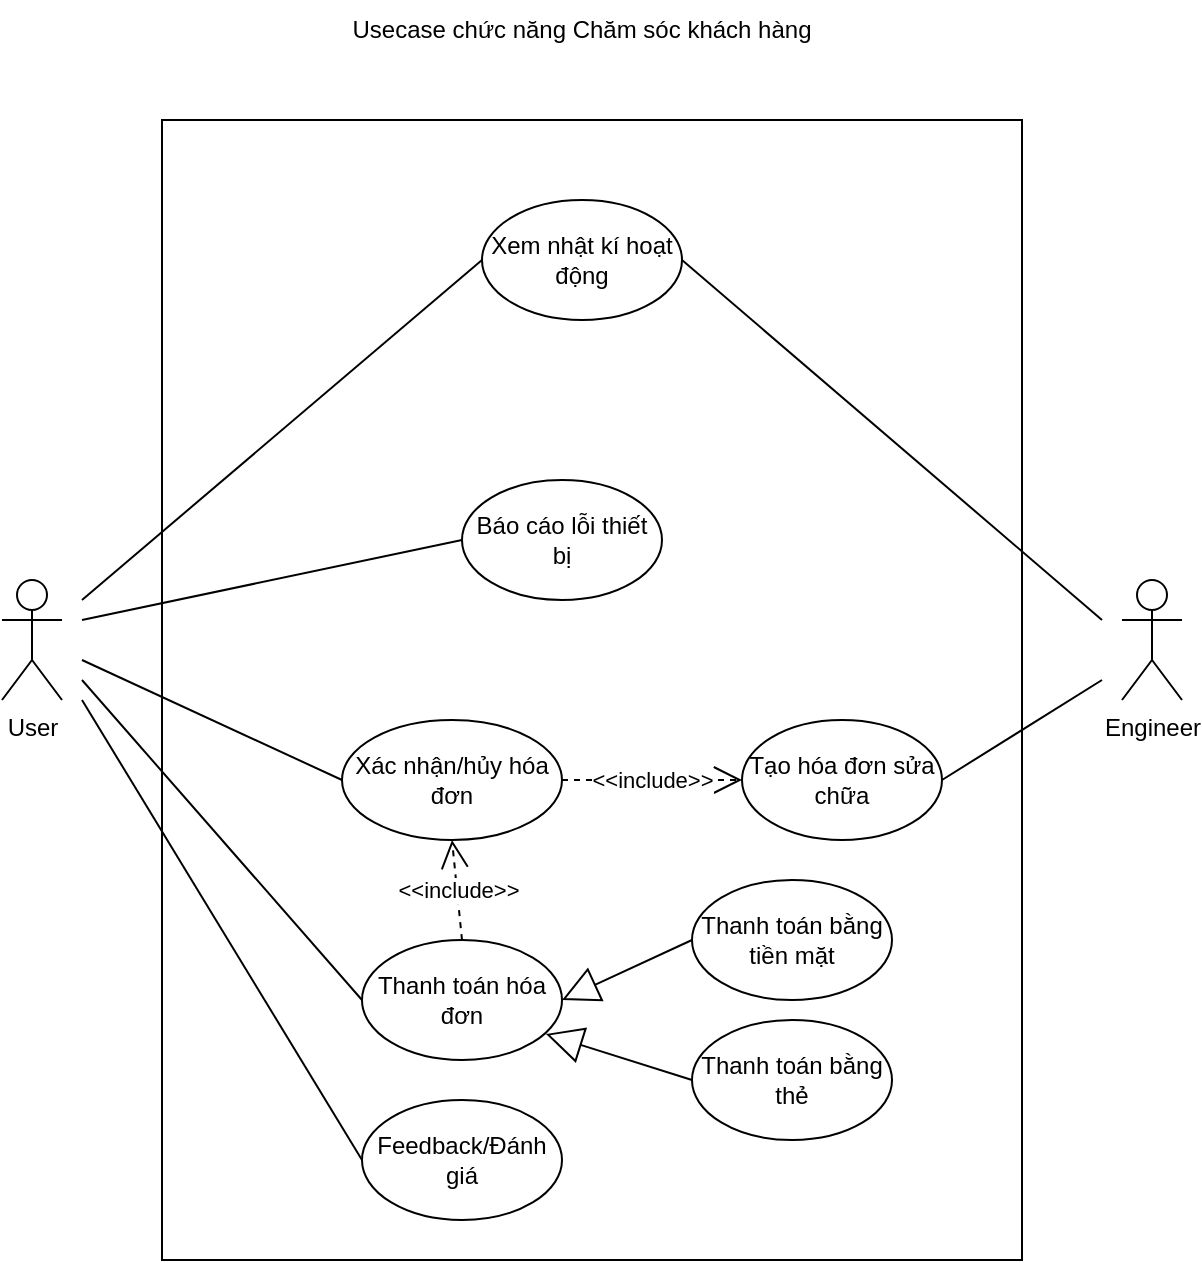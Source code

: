 <mxfile version="26.2.12">
  <diagram name="Page-1" id="Qni_Uq__1B2AA7frcJpT">
    <mxGraphModel dx="1275" dy="570" grid="1" gridSize="10" guides="1" tooltips="1" connect="1" arrows="1" fold="1" page="1" pageScale="1" pageWidth="850" pageHeight="1100" math="0" shadow="0">
      <root>
        <mxCell id="0" />
        <mxCell id="1" parent="0" />
        <mxCell id="gVpzOd32Atxb-A3ZkQ5c-2" value="Usecase chức năng Chăm sóc khách hàng " style="text;html=1;align=center;verticalAlign=middle;whiteSpace=wrap;rounded=0;" parent="1" vertex="1">
          <mxGeometry x="280" y="20" width="260" height="30" as="geometry" />
        </mxCell>
        <mxCell id="gVpzOd32Atxb-A3ZkQ5c-3" value="" style="rounded=0;whiteSpace=wrap;html=1;" parent="1" vertex="1">
          <mxGeometry x="200" y="80" width="430" height="570" as="geometry" />
        </mxCell>
        <mxCell id="gVpzOd32Atxb-A3ZkQ5c-4" value="User" style="shape=umlActor;verticalLabelPosition=bottom;verticalAlign=top;html=1;" parent="1" vertex="1">
          <mxGeometry x="120" y="310" width="30" height="60" as="geometry" />
        </mxCell>
        <mxCell id="gVpzOd32Atxb-A3ZkQ5c-5" value="Xem nhật kí hoạt động " style="ellipse;whiteSpace=wrap;html=1;" parent="1" vertex="1">
          <mxGeometry x="360" y="120" width="100" height="60" as="geometry" />
        </mxCell>
        <mxCell id="gVpzOd32Atxb-A3ZkQ5c-6" value="&lt;div&gt;Báo cáo lỗi thiết bị&lt;/div&gt;" style="ellipse;whiteSpace=wrap;html=1;" parent="1" vertex="1">
          <mxGeometry x="350" y="260" width="100" height="60" as="geometry" />
        </mxCell>
        <mxCell id="gVpzOd32Atxb-A3ZkQ5c-7" value="Engineer" style="shape=umlActor;verticalLabelPosition=bottom;verticalAlign=top;html=1;outlineConnect=0;" parent="1" vertex="1">
          <mxGeometry x="680" y="310" width="30" height="60" as="geometry" />
        </mxCell>
        <mxCell id="gVpzOd32Atxb-A3ZkQ5c-8" value="Tạo hóa đơn sửa chữa" style="ellipse;whiteSpace=wrap;html=1;" parent="1" vertex="1">
          <mxGeometry x="490" y="380" width="100" height="60" as="geometry" />
        </mxCell>
        <mxCell id="gVpzOd32Atxb-A3ZkQ5c-9" value="Thanh toán hóa đơn" style="ellipse;whiteSpace=wrap;html=1;" parent="1" vertex="1">
          <mxGeometry x="300" y="490" width="100" height="60" as="geometry" />
        </mxCell>
        <mxCell id="gVpzOd32Atxb-A3ZkQ5c-11" value="Xác nhận/hủy hóa đơn" style="ellipse;whiteSpace=wrap;html=1;" parent="1" vertex="1">
          <mxGeometry x="290" y="380" width="110" height="60" as="geometry" />
        </mxCell>
        <mxCell id="gVpzOd32Atxb-A3ZkQ5c-12" value="" style="endArrow=none;html=1;rounded=0;entryX=0;entryY=0.5;entryDx=0;entryDy=0;" parent="1" target="gVpzOd32Atxb-A3ZkQ5c-6" edge="1">
          <mxGeometry width="50" height="50" relative="1" as="geometry">
            <mxPoint x="160" y="330" as="sourcePoint" />
            <mxPoint x="450" y="340" as="targetPoint" />
          </mxGeometry>
        </mxCell>
        <mxCell id="gVpzOd32Atxb-A3ZkQ5c-13" value="" style="endArrow=none;html=1;rounded=0;exitX=1;exitY=0.5;exitDx=0;exitDy=0;" parent="1" source="gVpzOd32Atxb-A3ZkQ5c-5" edge="1">
          <mxGeometry width="50" height="50" relative="1" as="geometry">
            <mxPoint x="400" y="390" as="sourcePoint" />
            <mxPoint x="670" y="330" as="targetPoint" />
          </mxGeometry>
        </mxCell>
        <mxCell id="gVpzOd32Atxb-A3ZkQ5c-14" value="" style="endArrow=none;html=1;rounded=0;exitX=1;exitY=0.5;exitDx=0;exitDy=0;" parent="1" source="gVpzOd32Atxb-A3ZkQ5c-8" edge="1">
          <mxGeometry width="50" height="50" relative="1" as="geometry">
            <mxPoint x="400" y="390" as="sourcePoint" />
            <mxPoint x="670" y="360" as="targetPoint" />
          </mxGeometry>
        </mxCell>
        <mxCell id="gVpzOd32Atxb-A3ZkQ5c-16" value="Feedback/Đánh giá" style="ellipse;whiteSpace=wrap;html=1;" parent="1" vertex="1">
          <mxGeometry x="300" y="570" width="100" height="60" as="geometry" />
        </mxCell>
        <mxCell id="gVpzOd32Atxb-A3ZkQ5c-17" value="" style="endArrow=none;html=1;rounded=0;entryX=0;entryY=0.5;entryDx=0;entryDy=0;" parent="1" target="gVpzOd32Atxb-A3ZkQ5c-11" edge="1">
          <mxGeometry width="50" height="50" relative="1" as="geometry">
            <mxPoint x="160" y="350" as="sourcePoint" />
            <mxPoint x="270" y="280" as="targetPoint" />
          </mxGeometry>
        </mxCell>
        <mxCell id="gVpzOd32Atxb-A3ZkQ5c-18" value="" style="endArrow=none;html=1;rounded=0;entryX=0;entryY=0.5;entryDx=0;entryDy=0;" parent="1" target="gVpzOd32Atxb-A3ZkQ5c-9" edge="1">
          <mxGeometry width="50" height="50" relative="1" as="geometry">
            <mxPoint x="160" y="360" as="sourcePoint" />
            <mxPoint x="270" y="370" as="targetPoint" />
          </mxGeometry>
        </mxCell>
        <mxCell id="gVpzOd32Atxb-A3ZkQ5c-19" value="" style="endArrow=none;html=1;rounded=0;entryX=0;entryY=0.5;entryDx=0;entryDy=0;" parent="1" target="gVpzOd32Atxb-A3ZkQ5c-16" edge="1">
          <mxGeometry width="50" height="50" relative="1" as="geometry">
            <mxPoint x="160" y="370" as="sourcePoint" />
            <mxPoint x="270" y="460" as="targetPoint" />
          </mxGeometry>
        </mxCell>
        <mxCell id="gVpzOd32Atxb-A3ZkQ5c-21" value="&amp;lt;&amp;lt;include&amp;gt;&amp;gt;" style="endArrow=open;endSize=12;dashed=1;html=1;rounded=0;exitX=0.5;exitY=0;exitDx=0;exitDy=0;entryX=0.5;entryY=1;entryDx=0;entryDy=0;" parent="1" source="gVpzOd32Atxb-A3ZkQ5c-9" target="gVpzOd32Atxb-A3ZkQ5c-11" edge="1">
          <mxGeometry width="160" relative="1" as="geometry">
            <mxPoint x="340" y="370" as="sourcePoint" />
            <mxPoint x="500" y="370" as="targetPoint" />
            <mxPoint as="offset" />
          </mxGeometry>
        </mxCell>
        <mxCell id="gVpzOd32Atxb-A3ZkQ5c-22" value="" style="endArrow=none;html=1;rounded=0;entryX=0;entryY=0.5;entryDx=0;entryDy=0;" parent="1" target="gVpzOd32Atxb-A3ZkQ5c-5" edge="1">
          <mxGeometry width="50" height="50" relative="1" as="geometry">
            <mxPoint x="160" y="320" as="sourcePoint" />
            <mxPoint x="400" y="220" as="targetPoint" />
          </mxGeometry>
        </mxCell>
        <mxCell id="gVpzOd32Atxb-A3ZkQ5c-27" value="&amp;lt;&amp;lt;include&amp;gt;&amp;gt;" style="endArrow=open;endSize=12;dashed=1;html=1;rounded=0;exitX=1;exitY=0.5;exitDx=0;exitDy=0;entryX=0;entryY=0.5;entryDx=0;entryDy=0;" parent="1" source="gVpzOd32Atxb-A3ZkQ5c-11" target="gVpzOd32Atxb-A3ZkQ5c-8" edge="1">
          <mxGeometry width="160" relative="1" as="geometry">
            <mxPoint x="370" y="500" as="sourcePoint" />
            <mxPoint x="370" y="450" as="targetPoint" />
            <mxPoint as="offset" />
          </mxGeometry>
        </mxCell>
        <mxCell id="gVpzOd32Atxb-A3ZkQ5c-28" value="" style="endArrow=block;endSize=16;endFill=0;html=1;rounded=0;entryX=1;entryY=0.5;entryDx=0;entryDy=0;exitX=0;exitY=0.5;exitDx=0;exitDy=0;" parent="1" source="gVpzOd32Atxb-A3ZkQ5c-29" target="gVpzOd32Atxb-A3ZkQ5c-9" edge="1">
          <mxGeometry width="160" relative="1" as="geometry">
            <mxPoint x="530" y="531.471" as="sourcePoint" />
            <mxPoint x="400" y="508.53" as="targetPoint" />
          </mxGeometry>
        </mxCell>
        <mxCell id="gVpzOd32Atxb-A3ZkQ5c-29" value="Thanh toán bằng tiền mặt" style="ellipse;whiteSpace=wrap;html=1;" parent="1" vertex="1">
          <mxGeometry x="465" y="460" width="100" height="60" as="geometry" />
        </mxCell>
        <mxCell id="gVpzOd32Atxb-A3ZkQ5c-30" value="Thanh toán bằng thẻ" style="ellipse;whiteSpace=wrap;html=1;" parent="1" vertex="1">
          <mxGeometry x="465" y="530" width="100" height="60" as="geometry" />
        </mxCell>
        <mxCell id="gVpzOd32Atxb-A3ZkQ5c-31" value="" style="endArrow=block;endSize=16;endFill=0;html=1;rounded=0;entryX=0.92;entryY=0.783;entryDx=0;entryDy=0;exitX=0;exitY=0.5;exitDx=0;exitDy=0;entryPerimeter=0;" parent="1" source="gVpzOd32Atxb-A3ZkQ5c-30" target="gVpzOd32Atxb-A3ZkQ5c-9" edge="1">
          <mxGeometry width="160" relative="1" as="geometry">
            <mxPoint x="475" y="500" as="sourcePoint" />
            <mxPoint x="410" y="530" as="targetPoint" />
          </mxGeometry>
        </mxCell>
      </root>
    </mxGraphModel>
  </diagram>
</mxfile>
